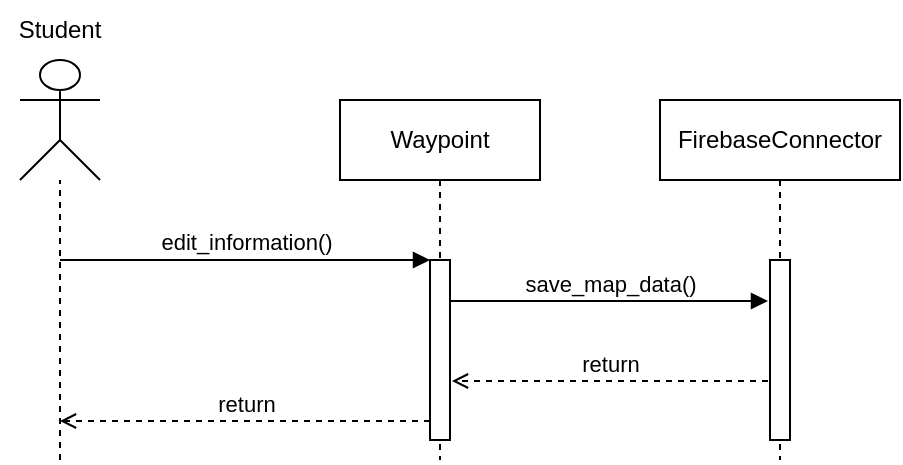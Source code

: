 <mxfile version="24.7.17">
  <diagram name="Page-1" id="2YBvvXClWsGukQMizWep">
    <mxGraphModel dx="792" dy="518" grid="1" gridSize="10" guides="1" tooltips="1" connect="1" arrows="1" fold="1" page="1" pageScale="1" pageWidth="850" pageHeight="1100" math="0" shadow="0">
      <root>
        <mxCell id="0" />
        <mxCell id="1" parent="0" />
        <mxCell id="aM9ryv3xv72pqoxQDRHE-5" value="Waypoint" style="shape=umlLifeline;perimeter=lifelinePerimeter;whiteSpace=wrap;html=1;container=0;dropTarget=0;collapsible=0;recursiveResize=0;outlineConnect=0;portConstraint=eastwest;newEdgeStyle={&quot;edgeStyle&quot;:&quot;elbowEdgeStyle&quot;,&quot;elbow&quot;:&quot;vertical&quot;,&quot;curved&quot;:0,&quot;rounded&quot;:0};" parent="1" vertex="1">
          <mxGeometry x="240" y="80" width="100" height="180" as="geometry" />
        </mxCell>
        <mxCell id="aM9ryv3xv72pqoxQDRHE-6" value="" style="html=1;points=[];perimeter=orthogonalPerimeter;outlineConnect=0;targetShapes=umlLifeline;portConstraint=eastwest;newEdgeStyle={&quot;edgeStyle&quot;:&quot;elbowEdgeStyle&quot;,&quot;elbow&quot;:&quot;vertical&quot;,&quot;curved&quot;:0,&quot;rounded&quot;:0};" parent="aM9ryv3xv72pqoxQDRHE-5" vertex="1">
          <mxGeometry x="45" y="80" width="10" height="90" as="geometry" />
        </mxCell>
        <mxCell id="SFPaSA88H66n3JvD3_18-4" value="" style="shape=umlActor;verticalLabelPosition=bottom;verticalAlign=top;html=1;outlineConnect=0;align=center;" parent="1" vertex="1">
          <mxGeometry x="80" y="60" width="40" height="60" as="geometry" />
        </mxCell>
        <mxCell id="SFPaSA88H66n3JvD3_18-5" value="" style="endArrow=none;dashed=1;html=1;rounded=0;" parent="1" target="SFPaSA88H66n3JvD3_18-4" edge="1">
          <mxGeometry width="50" height="50" relative="1" as="geometry">
            <mxPoint x="100" y="260" as="sourcePoint" />
            <mxPoint x="220" y="230" as="targetPoint" />
          </mxGeometry>
        </mxCell>
        <mxCell id="SFPaSA88H66n3JvD3_18-6" value="Student" style="text;html=1;align=center;verticalAlign=middle;whiteSpace=wrap;rounded=0;" parent="1" vertex="1">
          <mxGeometry x="70" y="30" width="60" height="30" as="geometry" />
        </mxCell>
        <mxCell id="vC_sTE64_0ks3tvoRVfB-1" value="edit_information()" style="html=1;verticalAlign=bottom;endArrow=block;elbow=vertical;rounded=0;" parent="1" edge="1">
          <mxGeometry relative="1" as="geometry">
            <mxPoint x="100" y="160" as="sourcePoint" />
            <mxPoint x="285" y="160" as="targetPoint" />
          </mxGeometry>
        </mxCell>
        <mxCell id="vC_sTE64_0ks3tvoRVfB-2" value="FirebaseConnector" style="shape=umlLifeline;perimeter=lifelinePerimeter;whiteSpace=wrap;html=1;container=0;dropTarget=0;collapsible=0;recursiveResize=0;outlineConnect=0;portConstraint=eastwest;newEdgeStyle={&quot;edgeStyle&quot;:&quot;elbowEdgeStyle&quot;,&quot;elbow&quot;:&quot;vertical&quot;,&quot;curved&quot;:0,&quot;rounded&quot;:0};" parent="1" vertex="1">
          <mxGeometry x="400" y="80" width="120" height="180" as="geometry" />
        </mxCell>
        <mxCell id="vC_sTE64_0ks3tvoRVfB-3" value="" style="html=1;points=[];perimeter=orthogonalPerimeter;outlineConnect=0;targetShapes=umlLifeline;portConstraint=eastwest;newEdgeStyle={&quot;edgeStyle&quot;:&quot;elbowEdgeStyle&quot;,&quot;elbow&quot;:&quot;vertical&quot;,&quot;curved&quot;:0,&quot;rounded&quot;:0};" parent="vC_sTE64_0ks3tvoRVfB-2" vertex="1">
          <mxGeometry x="55" y="80" width="10" height="90" as="geometry" />
        </mxCell>
        <mxCell id="vC_sTE64_0ks3tvoRVfB-4" value="save_map_data()" style="html=1;verticalAlign=bottom;endArrow=block;elbow=vertical;rounded=0;" parent="1" edge="1">
          <mxGeometry relative="1" as="geometry">
            <mxPoint x="295" y="180.5" as="sourcePoint" />
            <mxPoint x="454" y="180.5" as="targetPoint" />
          </mxGeometry>
        </mxCell>
        <mxCell id="vC_sTE64_0ks3tvoRVfB-5" value="return" style="html=1;verticalAlign=bottom;endArrow=open;elbow=vertical;rounded=0;dashed=1;endFill=0;" parent="1" edge="1">
          <mxGeometry relative="1" as="geometry">
            <mxPoint x="285" y="240.5" as="sourcePoint" />
            <mxPoint x="100" y="240.5" as="targetPoint" />
          </mxGeometry>
        </mxCell>
        <mxCell id="vC_sTE64_0ks3tvoRVfB-6" value="return" style="html=1;verticalAlign=bottom;endArrow=open;elbow=vertical;rounded=0;dashed=1;endFill=0;" parent="1" edge="1">
          <mxGeometry relative="1" as="geometry">
            <mxPoint x="454" y="220.5" as="sourcePoint" />
            <mxPoint x="296" y="220.5" as="targetPoint" />
          </mxGeometry>
        </mxCell>
      </root>
    </mxGraphModel>
  </diagram>
</mxfile>
